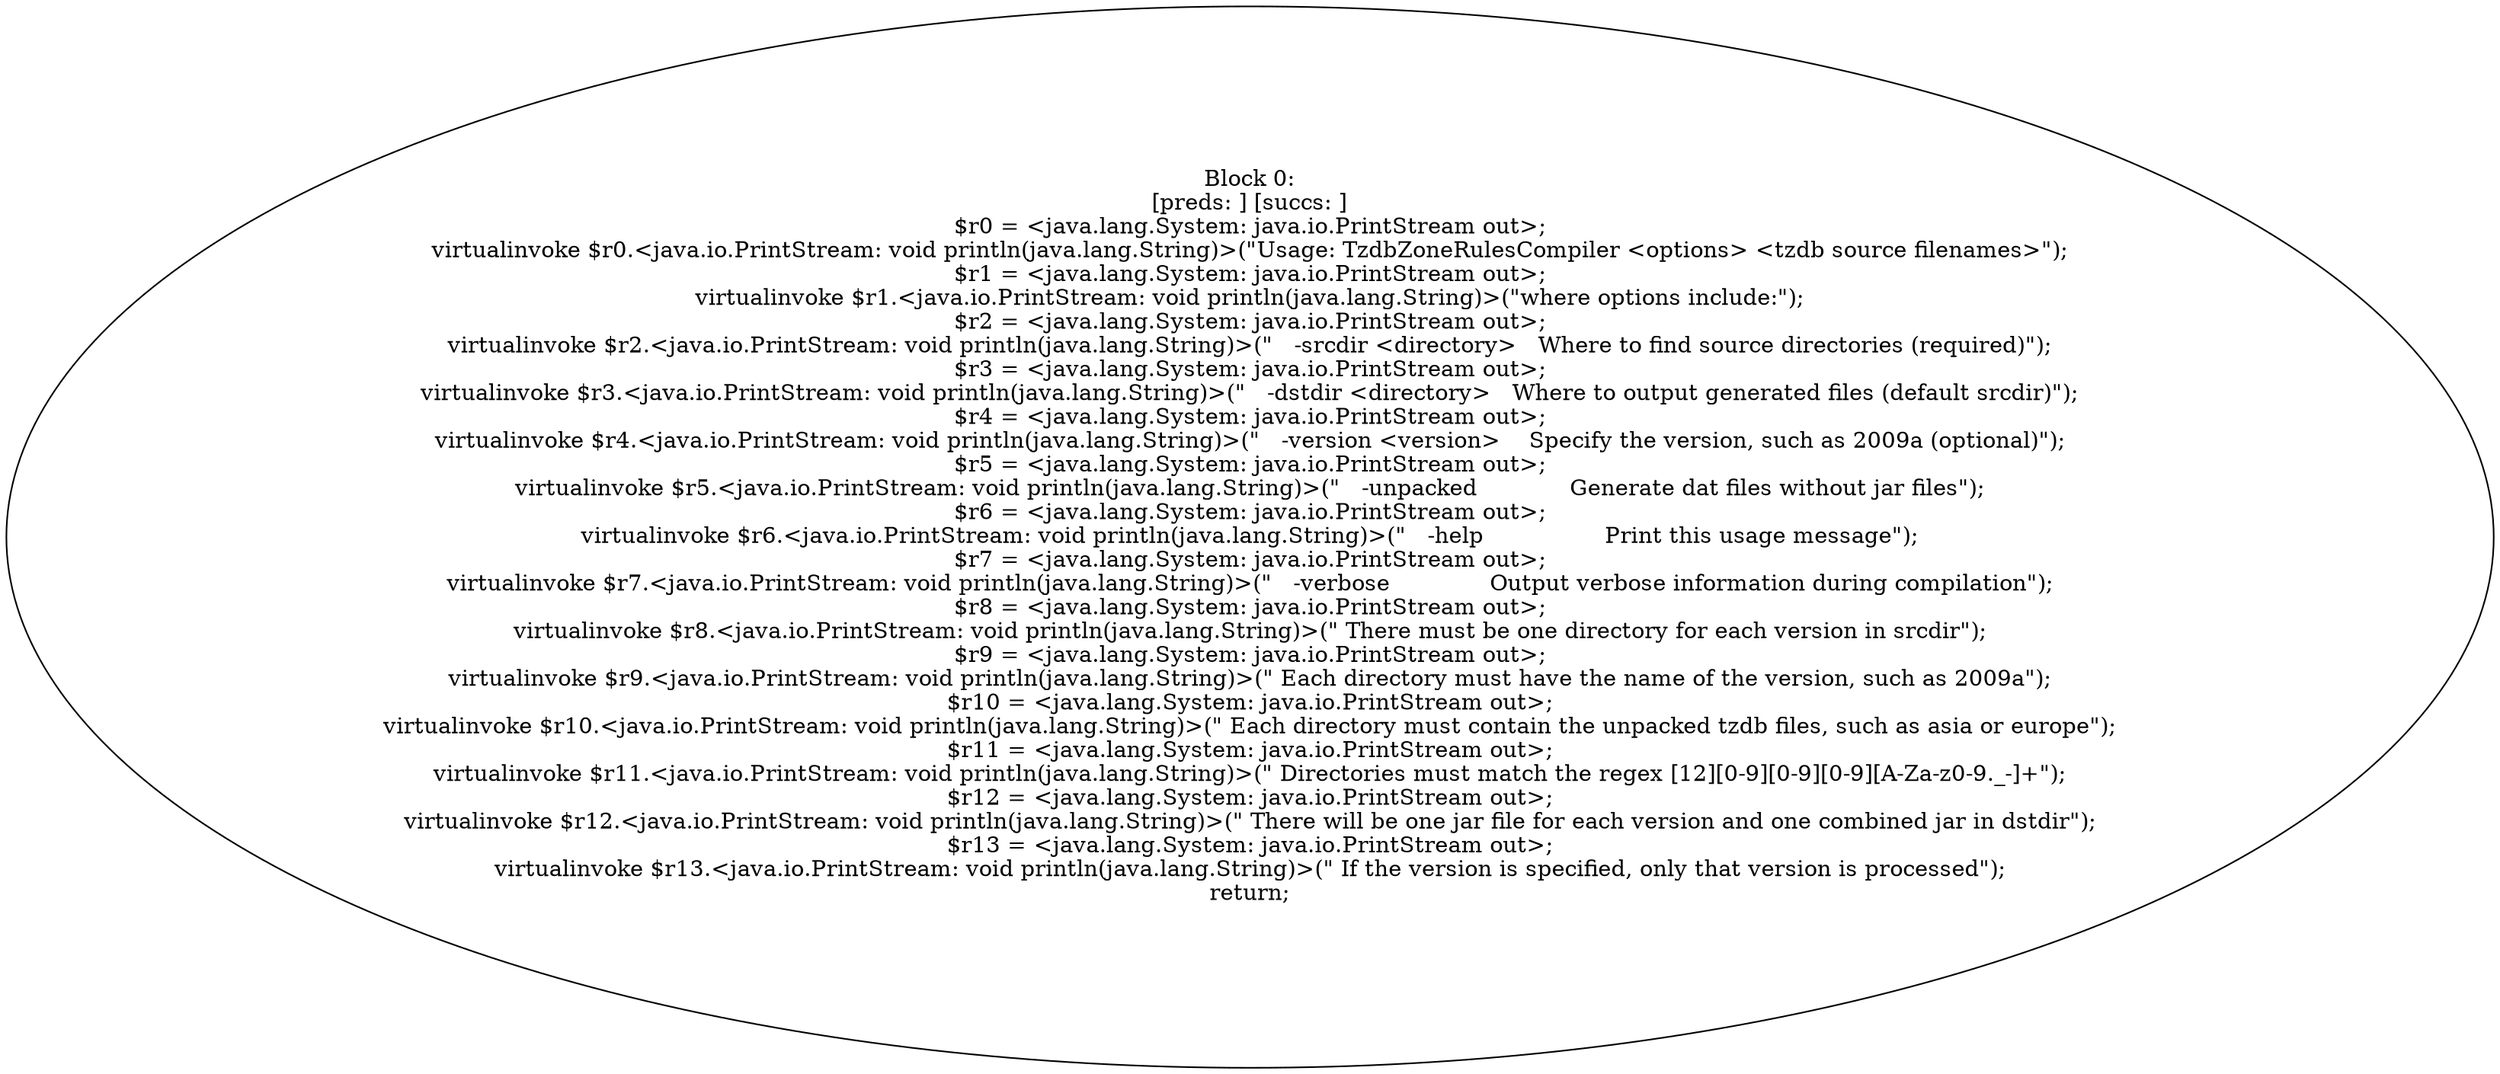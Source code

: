 digraph "unitGraph" {
    "Block 0:
[preds: ] [succs: ]
$r0 = <java.lang.System: java.io.PrintStream out>;
virtualinvoke $r0.<java.io.PrintStream: void println(java.lang.String)>(\"Usage: TzdbZoneRulesCompiler <options> <tzdb source filenames>\");
$r1 = <java.lang.System: java.io.PrintStream out>;
virtualinvoke $r1.<java.io.PrintStream: void println(java.lang.String)>(\"where options include:\");
$r2 = <java.lang.System: java.io.PrintStream out>;
virtualinvoke $r2.<java.io.PrintStream: void println(java.lang.String)>(\"   -srcdir <directory>   Where to find source directories (required)\");
$r3 = <java.lang.System: java.io.PrintStream out>;
virtualinvoke $r3.<java.io.PrintStream: void println(java.lang.String)>(\"   -dstdir <directory>   Where to output generated files (default srcdir)\");
$r4 = <java.lang.System: java.io.PrintStream out>;
virtualinvoke $r4.<java.io.PrintStream: void println(java.lang.String)>(\"   -version <version>    Specify the version, such as 2009a (optional)\");
$r5 = <java.lang.System: java.io.PrintStream out>;
virtualinvoke $r5.<java.io.PrintStream: void println(java.lang.String)>(\"   -unpacked             Generate dat files without jar files\");
$r6 = <java.lang.System: java.io.PrintStream out>;
virtualinvoke $r6.<java.io.PrintStream: void println(java.lang.String)>(\"   -help                 Print this usage message\");
$r7 = <java.lang.System: java.io.PrintStream out>;
virtualinvoke $r7.<java.io.PrintStream: void println(java.lang.String)>(\"   -verbose              Output verbose information during compilation\");
$r8 = <java.lang.System: java.io.PrintStream out>;
virtualinvoke $r8.<java.io.PrintStream: void println(java.lang.String)>(\" There must be one directory for each version in srcdir\");
$r9 = <java.lang.System: java.io.PrintStream out>;
virtualinvoke $r9.<java.io.PrintStream: void println(java.lang.String)>(\" Each directory must have the name of the version, such as 2009a\");
$r10 = <java.lang.System: java.io.PrintStream out>;
virtualinvoke $r10.<java.io.PrintStream: void println(java.lang.String)>(\" Each directory must contain the unpacked tzdb files, such as asia or europe\");
$r11 = <java.lang.System: java.io.PrintStream out>;
virtualinvoke $r11.<java.io.PrintStream: void println(java.lang.String)>(\" Directories must match the regex [12][0-9][0-9][0-9][A-Za-z0-9._-]+\");
$r12 = <java.lang.System: java.io.PrintStream out>;
virtualinvoke $r12.<java.io.PrintStream: void println(java.lang.String)>(\" There will be one jar file for each version and one combined jar in dstdir\");
$r13 = <java.lang.System: java.io.PrintStream out>;
virtualinvoke $r13.<java.io.PrintStream: void println(java.lang.String)>(\" If the version is specified, only that version is processed\");
return;
"
}
